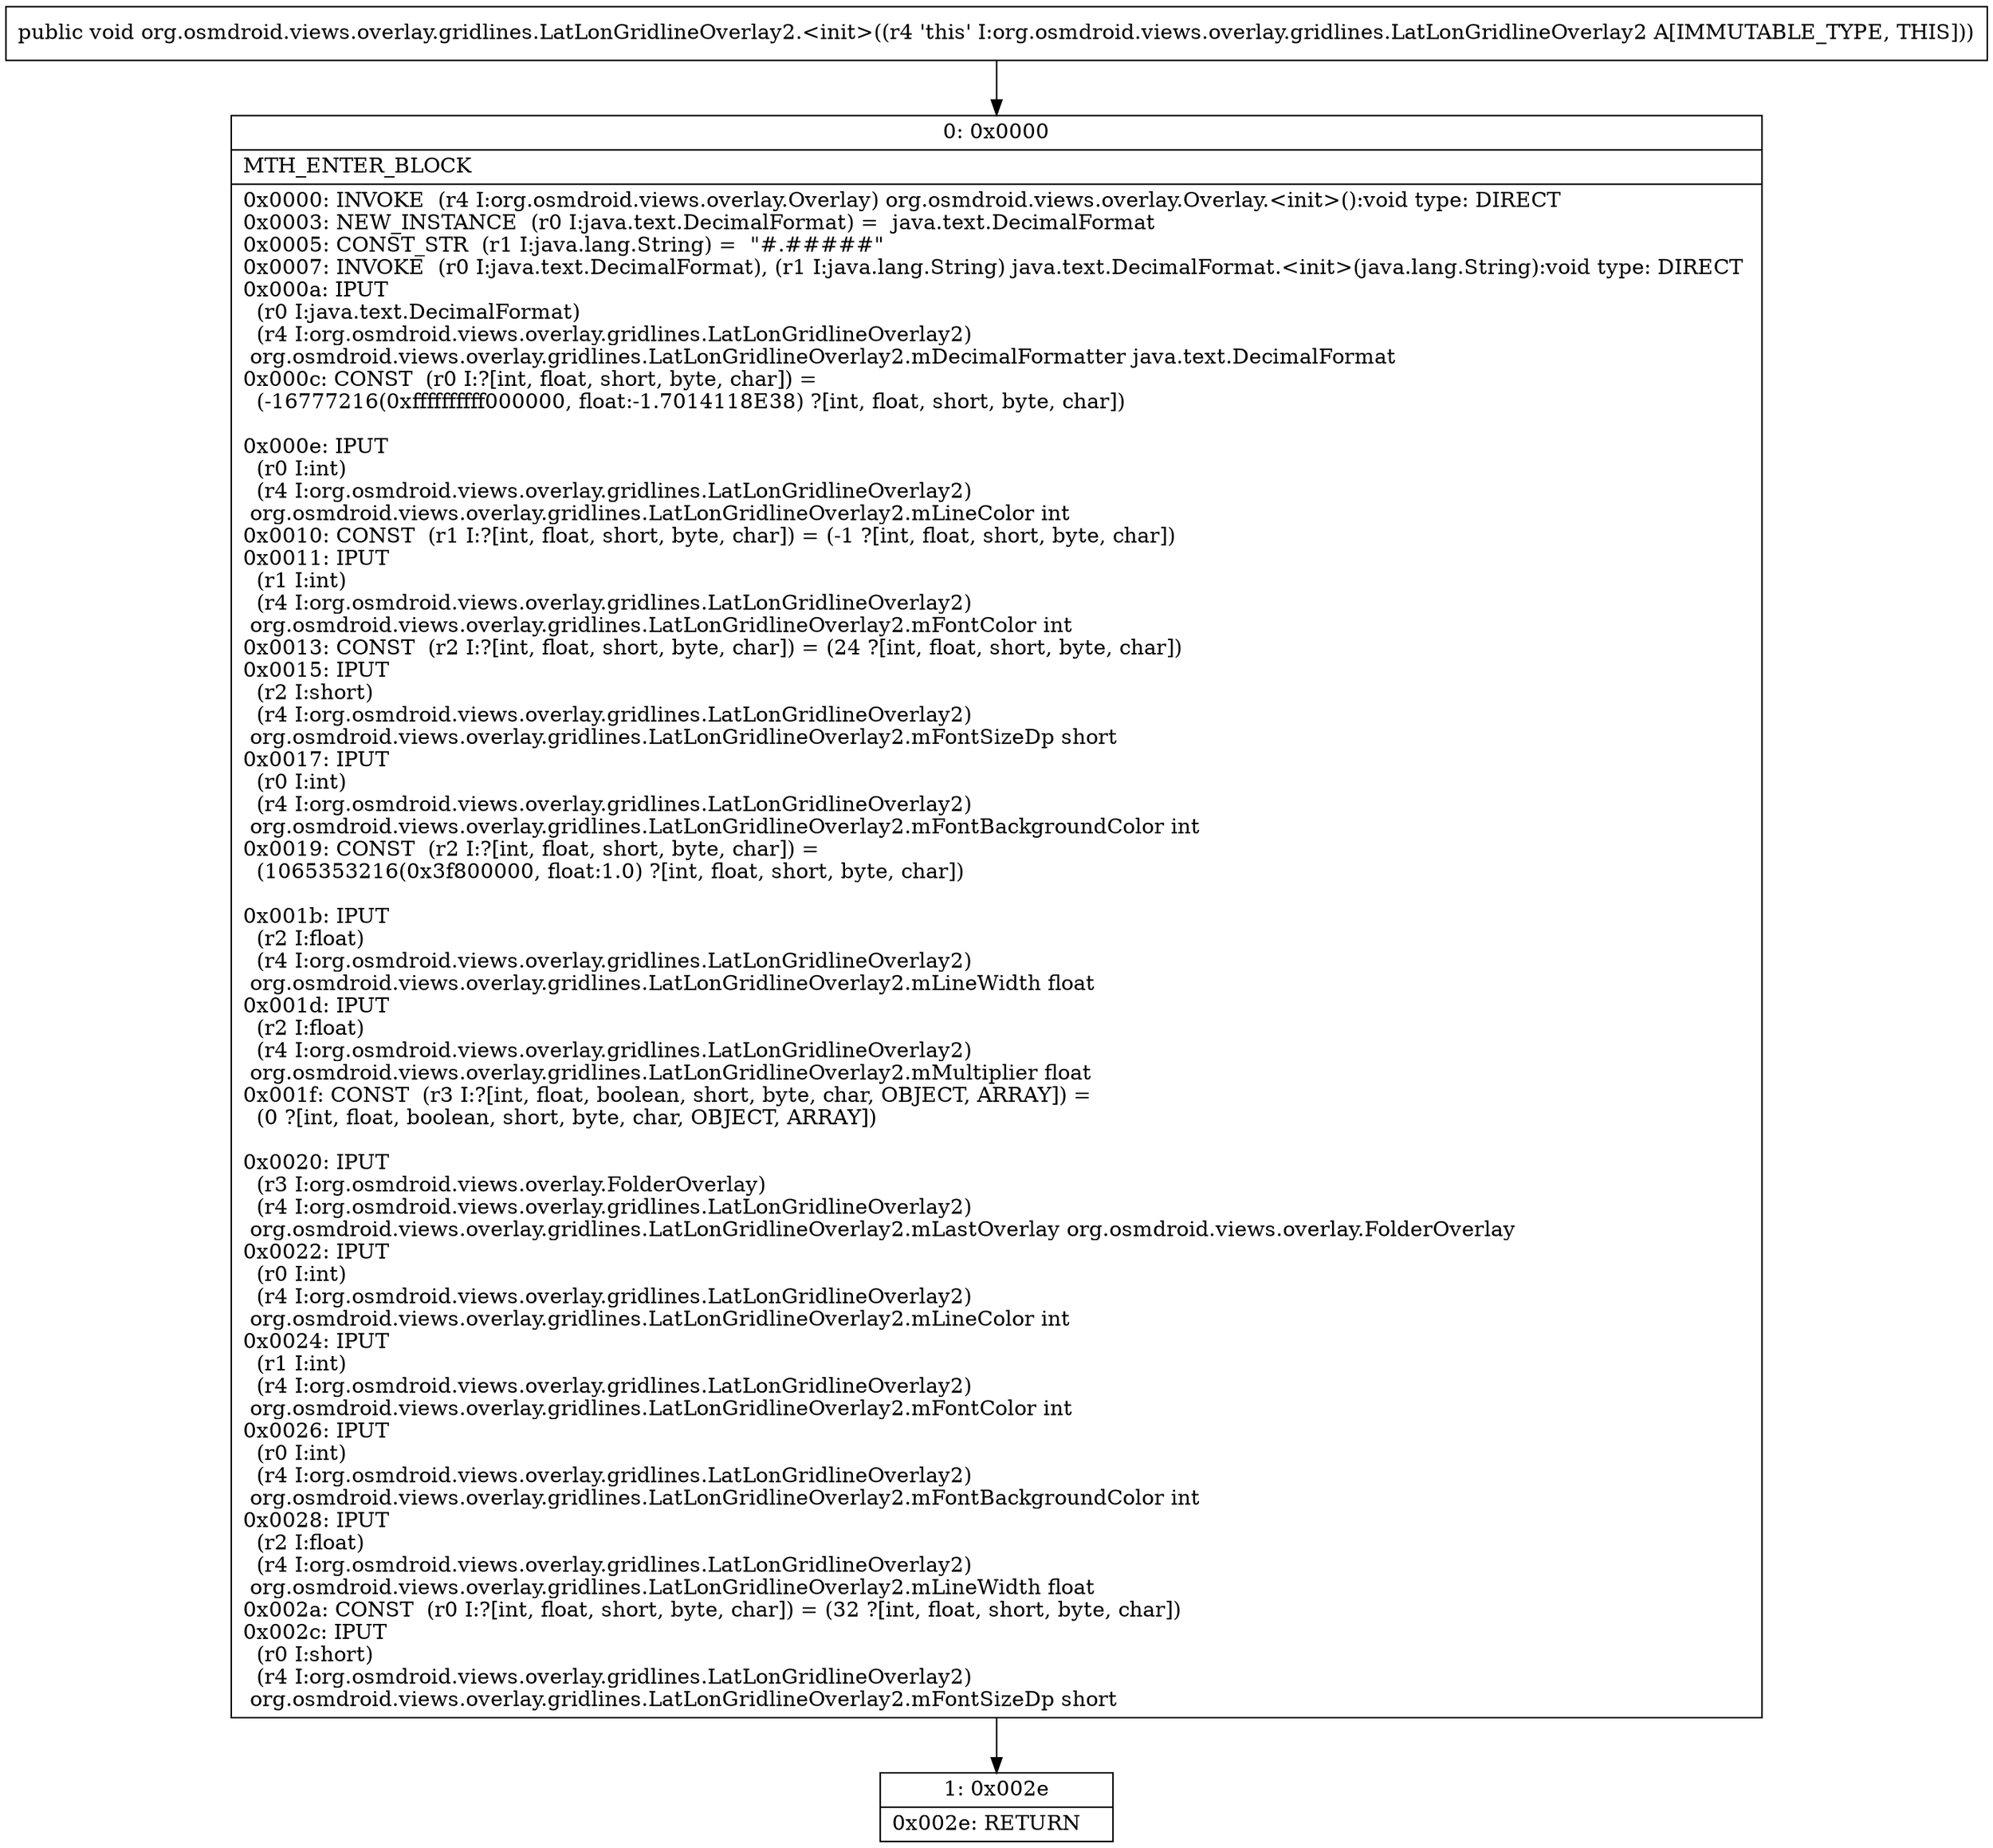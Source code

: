 digraph "CFG fororg.osmdroid.views.overlay.gridlines.LatLonGridlineOverlay2.\<init\>()V" {
Node_0 [shape=record,label="{0\:\ 0x0000|MTH_ENTER_BLOCK\l|0x0000: INVOKE  (r4 I:org.osmdroid.views.overlay.Overlay) org.osmdroid.views.overlay.Overlay.\<init\>():void type: DIRECT \l0x0003: NEW_INSTANCE  (r0 I:java.text.DecimalFormat) =  java.text.DecimalFormat \l0x0005: CONST_STR  (r1 I:java.lang.String) =  \"#.#####\" \l0x0007: INVOKE  (r0 I:java.text.DecimalFormat), (r1 I:java.lang.String) java.text.DecimalFormat.\<init\>(java.lang.String):void type: DIRECT \l0x000a: IPUT  \l  (r0 I:java.text.DecimalFormat)\l  (r4 I:org.osmdroid.views.overlay.gridlines.LatLonGridlineOverlay2)\l org.osmdroid.views.overlay.gridlines.LatLonGridlineOverlay2.mDecimalFormatter java.text.DecimalFormat \l0x000c: CONST  (r0 I:?[int, float, short, byte, char]) = \l  (\-16777216(0xffffffffff000000, float:\-1.7014118E38) ?[int, float, short, byte, char])\l \l0x000e: IPUT  \l  (r0 I:int)\l  (r4 I:org.osmdroid.views.overlay.gridlines.LatLonGridlineOverlay2)\l org.osmdroid.views.overlay.gridlines.LatLonGridlineOverlay2.mLineColor int \l0x0010: CONST  (r1 I:?[int, float, short, byte, char]) = (\-1 ?[int, float, short, byte, char]) \l0x0011: IPUT  \l  (r1 I:int)\l  (r4 I:org.osmdroid.views.overlay.gridlines.LatLonGridlineOverlay2)\l org.osmdroid.views.overlay.gridlines.LatLonGridlineOverlay2.mFontColor int \l0x0013: CONST  (r2 I:?[int, float, short, byte, char]) = (24 ?[int, float, short, byte, char]) \l0x0015: IPUT  \l  (r2 I:short)\l  (r4 I:org.osmdroid.views.overlay.gridlines.LatLonGridlineOverlay2)\l org.osmdroid.views.overlay.gridlines.LatLonGridlineOverlay2.mFontSizeDp short \l0x0017: IPUT  \l  (r0 I:int)\l  (r4 I:org.osmdroid.views.overlay.gridlines.LatLonGridlineOverlay2)\l org.osmdroid.views.overlay.gridlines.LatLonGridlineOverlay2.mFontBackgroundColor int \l0x0019: CONST  (r2 I:?[int, float, short, byte, char]) = \l  (1065353216(0x3f800000, float:1.0) ?[int, float, short, byte, char])\l \l0x001b: IPUT  \l  (r2 I:float)\l  (r4 I:org.osmdroid.views.overlay.gridlines.LatLonGridlineOverlay2)\l org.osmdroid.views.overlay.gridlines.LatLonGridlineOverlay2.mLineWidth float \l0x001d: IPUT  \l  (r2 I:float)\l  (r4 I:org.osmdroid.views.overlay.gridlines.LatLonGridlineOverlay2)\l org.osmdroid.views.overlay.gridlines.LatLonGridlineOverlay2.mMultiplier float \l0x001f: CONST  (r3 I:?[int, float, boolean, short, byte, char, OBJECT, ARRAY]) = \l  (0 ?[int, float, boolean, short, byte, char, OBJECT, ARRAY])\l \l0x0020: IPUT  \l  (r3 I:org.osmdroid.views.overlay.FolderOverlay)\l  (r4 I:org.osmdroid.views.overlay.gridlines.LatLonGridlineOverlay2)\l org.osmdroid.views.overlay.gridlines.LatLonGridlineOverlay2.mLastOverlay org.osmdroid.views.overlay.FolderOverlay \l0x0022: IPUT  \l  (r0 I:int)\l  (r4 I:org.osmdroid.views.overlay.gridlines.LatLonGridlineOverlay2)\l org.osmdroid.views.overlay.gridlines.LatLonGridlineOverlay2.mLineColor int \l0x0024: IPUT  \l  (r1 I:int)\l  (r4 I:org.osmdroid.views.overlay.gridlines.LatLonGridlineOverlay2)\l org.osmdroid.views.overlay.gridlines.LatLonGridlineOverlay2.mFontColor int \l0x0026: IPUT  \l  (r0 I:int)\l  (r4 I:org.osmdroid.views.overlay.gridlines.LatLonGridlineOverlay2)\l org.osmdroid.views.overlay.gridlines.LatLonGridlineOverlay2.mFontBackgroundColor int \l0x0028: IPUT  \l  (r2 I:float)\l  (r4 I:org.osmdroid.views.overlay.gridlines.LatLonGridlineOverlay2)\l org.osmdroid.views.overlay.gridlines.LatLonGridlineOverlay2.mLineWidth float \l0x002a: CONST  (r0 I:?[int, float, short, byte, char]) = (32 ?[int, float, short, byte, char]) \l0x002c: IPUT  \l  (r0 I:short)\l  (r4 I:org.osmdroid.views.overlay.gridlines.LatLonGridlineOverlay2)\l org.osmdroid.views.overlay.gridlines.LatLonGridlineOverlay2.mFontSizeDp short \l}"];
Node_1 [shape=record,label="{1\:\ 0x002e|0x002e: RETURN   \l}"];
MethodNode[shape=record,label="{public void org.osmdroid.views.overlay.gridlines.LatLonGridlineOverlay2.\<init\>((r4 'this' I:org.osmdroid.views.overlay.gridlines.LatLonGridlineOverlay2 A[IMMUTABLE_TYPE, THIS])) }"];
MethodNode -> Node_0;
Node_0 -> Node_1;
}

